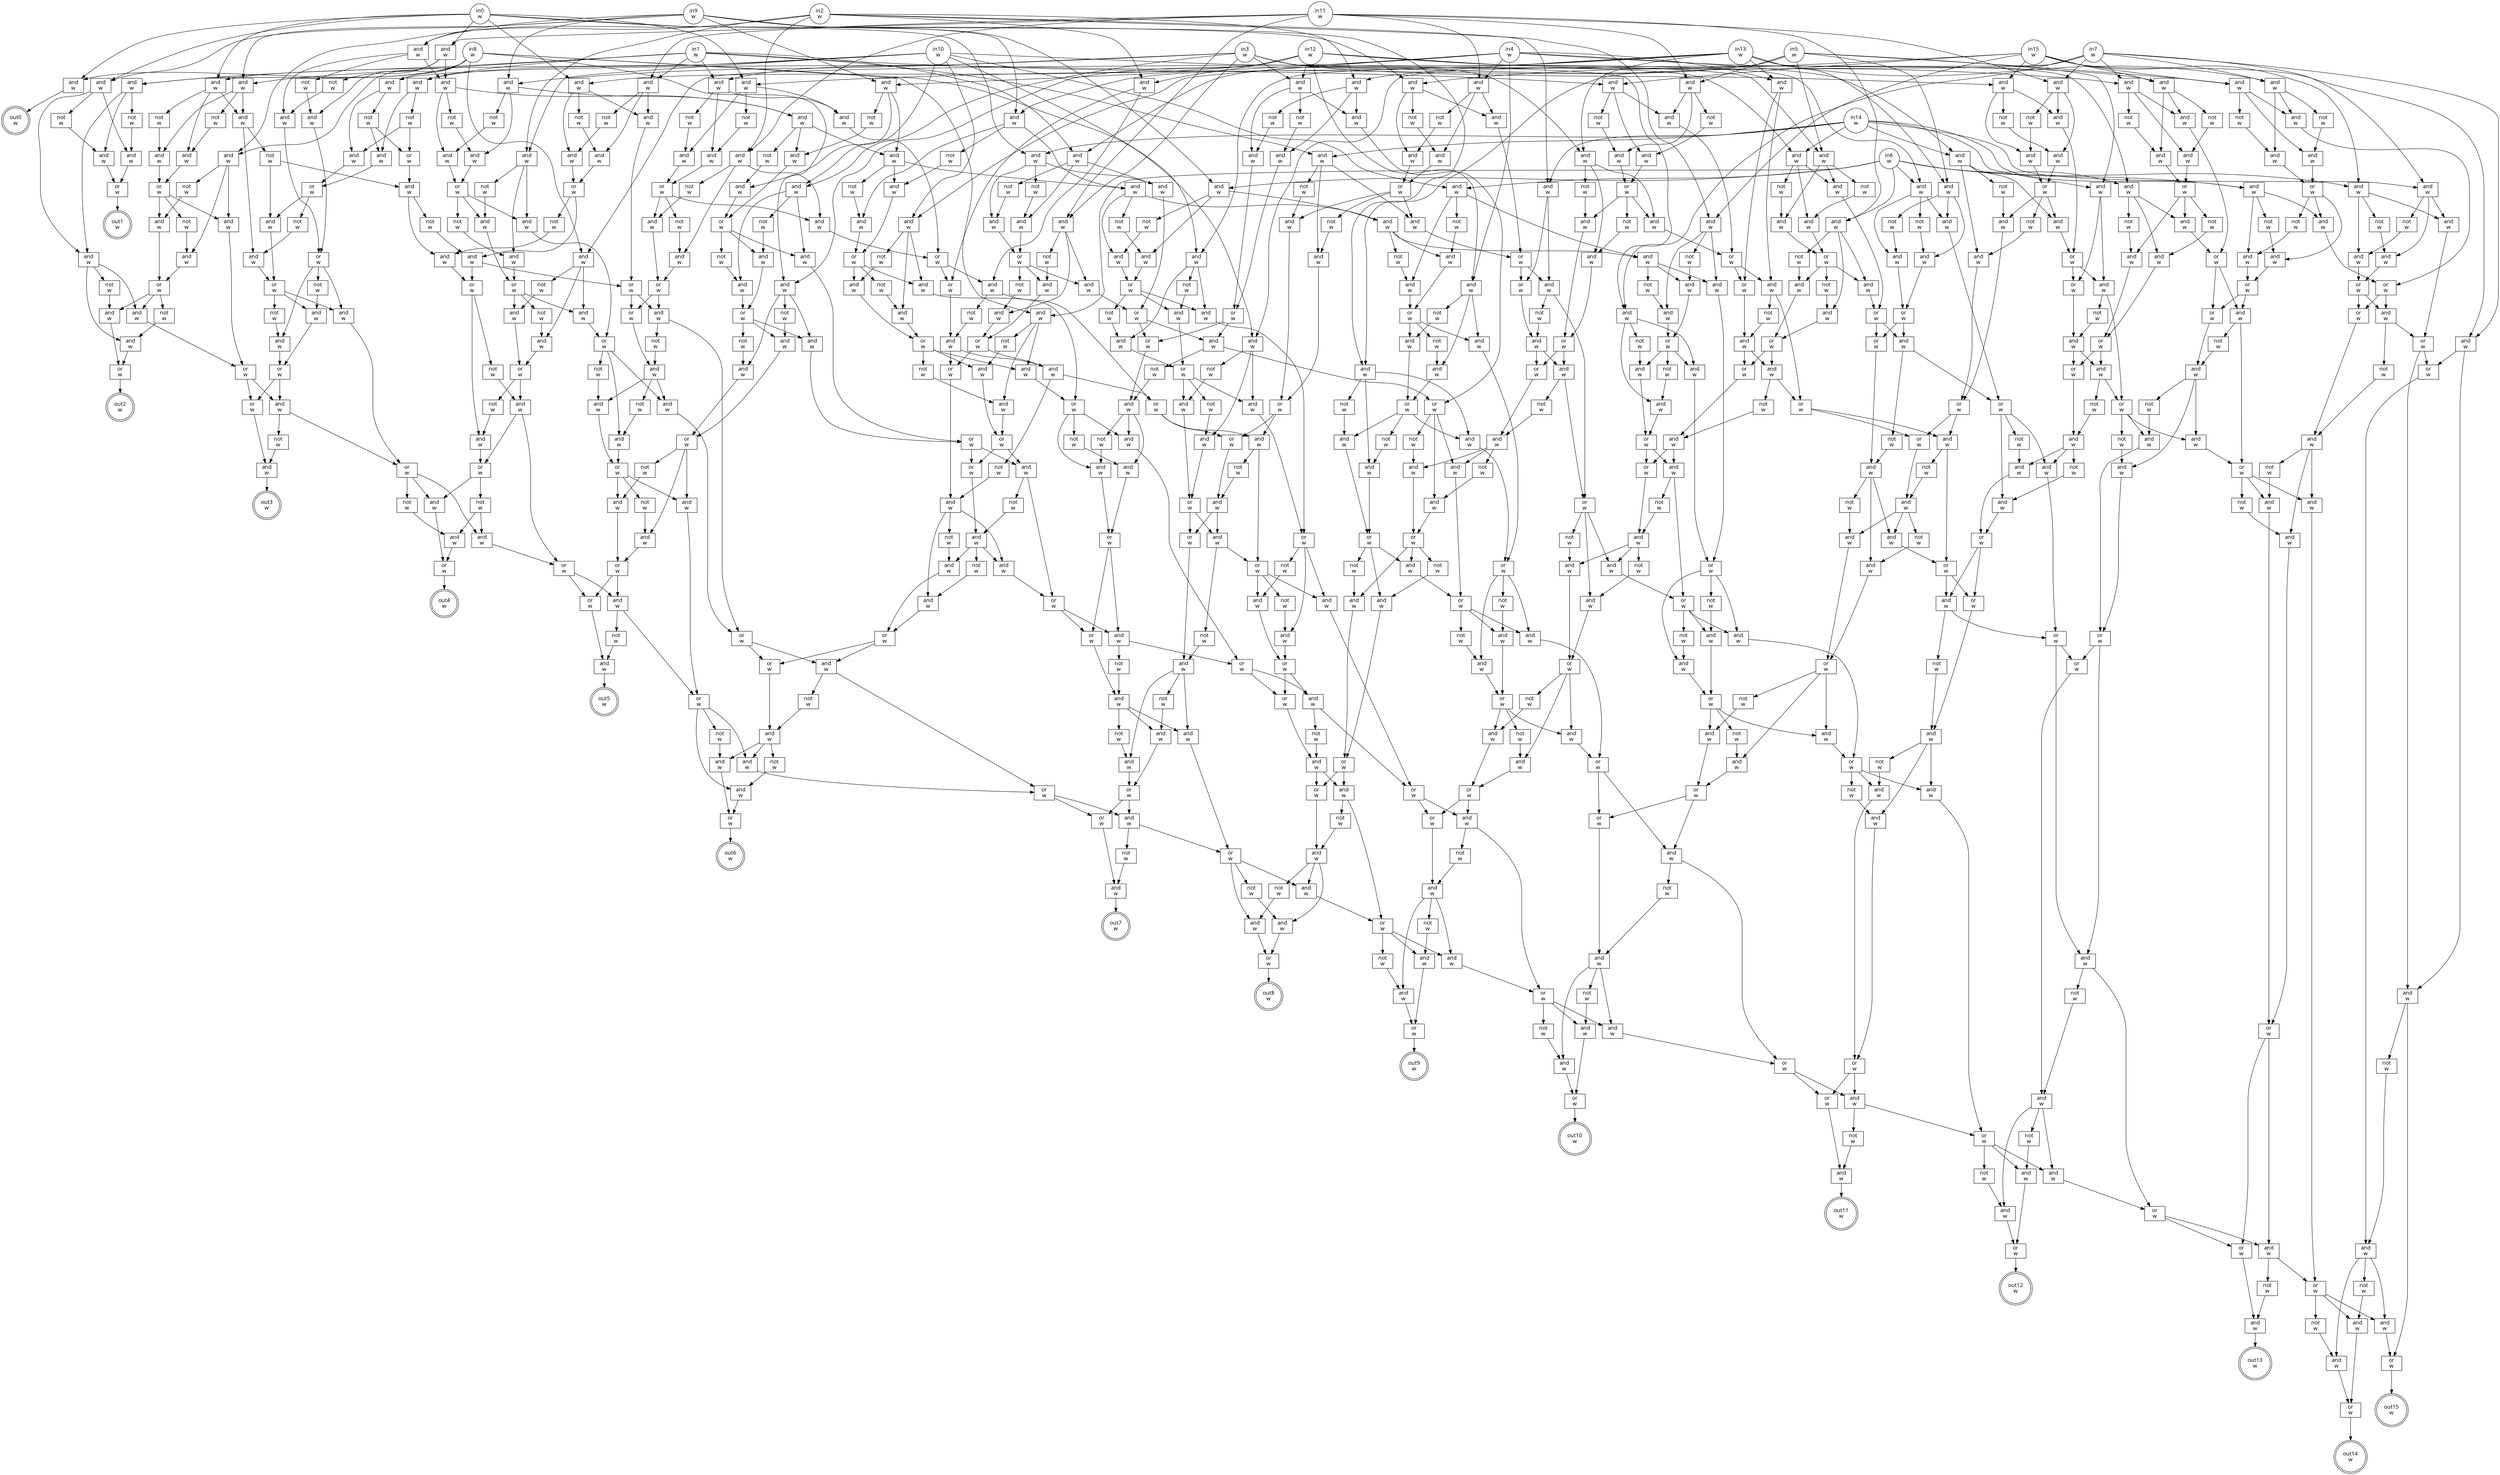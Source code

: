 digraph circuit{
	node [style = filled, fillcolor = white,shape=rect, fontname=geneva]
	g0 [label="in0\nw",shape=circle,fillcolor=white]
	g1 [label="in1\nw",shape=circle,fillcolor=white]
	g2 [label="in2\nw",shape=circle,fillcolor=white]
	g3 [label="in3\nw",shape=circle,fillcolor=white]
	g4 [label="in4\nw",shape=circle,fillcolor=white]
	g5 [label="in5\nw",shape=circle,fillcolor=white]
	g6 [label="in6\nw",shape=circle,fillcolor=white]
	g7 [label="in7\nw",shape=circle,fillcolor=white]
	g8 [label="in8\nw",shape=circle,fillcolor=white]
	g9 [label="in9\nw",shape=circle,fillcolor=white]
	g10 [label="in10\nw",shape=circle,fillcolor=white]
	g11 [label="in11\nw",shape=circle,fillcolor=white]
	g12 [label="in12\nw",shape=circle,fillcolor=white]
	g13 [label="in13\nw",shape=circle,fillcolor=white]
	g14 [label="in14\nw",shape=circle,fillcolor=white]
	g15 [label="in15\nw",shape=circle,fillcolor=white]
	g16 [label="and\nw",fillcolor=white]
	g17 [label="and\nw",fillcolor=white]
	g18 [label="not\nw",fillcolor=white]
	g19 [label="and\nw",fillcolor=white]
	g20 [label="not\nw",fillcolor=white]
	g21 [label="and\nw",fillcolor=white]
	g22 [label="not\nw",fillcolor=white]
	g23 [label="and\nw",fillcolor=white]
	g24 [label="not\nw",fillcolor=white]
	g25 [label="and\nw",fillcolor=white]
	g26 [label="not\nw",fillcolor=white]
	g27 [label="and\nw",fillcolor=white]
	g28 [label="not\nw",fillcolor=white]
	g29 [label="and\nw",fillcolor=white]
	g30 [label="not\nw",fillcolor=white]
	g31 [label="and\nw",fillcolor=white]
	g32 [label="and\nw",fillcolor=white]
	g33 [label="not\nw",fillcolor=white]
	g34 [label="and\nw",fillcolor=white]
	g35 [label="and\nw",fillcolor=white]
	g36 [label="or\nw",fillcolor=white]
	g37 [label="and\nw",fillcolor=white]
	g38 [label="not\nw",fillcolor=white]
	g39 [label="and\nw",fillcolor=white]
	g40 [label="not\nw",fillcolor=white]
	g41 [label="and\nw",fillcolor=white]
	g42 [label="not\nw",fillcolor=white]
	g43 [label="and\nw",fillcolor=white]
	g44 [label="not\nw",fillcolor=white]
	g45 [label="and\nw",fillcolor=white]
	g46 [label="not\nw",fillcolor=white]
	g47 [label="and\nw",fillcolor=white]
	g48 [label="not\nw",fillcolor=white]
	g49 [label="and\nw",fillcolor=white]
	g50 [label="not\nw",fillcolor=white]
	g51 [label="and\nw",fillcolor=white]
	g52 [label="and\nw",fillcolor=white]
	g53 [label="not\nw",fillcolor=white]
	g54 [label="and\nw",fillcolor=white]
	g55 [label="and\nw",fillcolor=white]
	g56 [label="or\nw",fillcolor=white]
	g57 [label="and\nw",fillcolor=white]
	g58 [label="or\nw",fillcolor=white]
	g59 [label="and\nw",fillcolor=white]
	g60 [label="or\nw",fillcolor=white]
	g61 [label="or\nw",fillcolor=white]
	g62 [label="and\nw",fillcolor=white]
	g63 [label="not\nw",fillcolor=white]
	g64 [label="and\nw",fillcolor=white]
	g65 [label="not\nw",fillcolor=white]
	g66 [label="not\nw",fillcolor=white]
	g67 [label="or\nw",fillcolor=white]
	g68 [label="and\nw",fillcolor=white]
	g69 [label="not\nw",fillcolor=white]
	g70 [label="and\nw",fillcolor=white]
	g71 [label="not\nw",fillcolor=white]
	g72 [label="and\nw",fillcolor=white]
	g73 [label="or\nw",fillcolor=white]
	g74 [label="and\nw",fillcolor=white]
	g75 [label="and\nw",fillcolor=white]
	g76 [label="and\nw",fillcolor=white]
	g77 [label="not\nw",fillcolor=white]
	g78 [label="and\nw",fillcolor=white]
	g79 [label="and\nw",fillcolor=white]
	g80 [label="or\nw",fillcolor=white]
	g81 [label="and\nw",fillcolor=white]
	g82 [label="not\nw",fillcolor=white]
	g83 [label="and\nw",fillcolor=white]
	g84 [label="not\nw",fillcolor=white]
	g85 [label="and\nw",fillcolor=white]
	g86 [label="not\nw",fillcolor=white]
	g87 [label="and\nw",fillcolor=white]
	g88 [label="not\nw",fillcolor=white]
	g89 [label="and\nw",fillcolor=white]
	g90 [label="not\nw",fillcolor=white]
	g91 [label="and\nw",fillcolor=white]
	g92 [label="and\nw",fillcolor=white]
	g93 [label="not\nw",fillcolor=white]
	g94 [label="and\nw",fillcolor=white]
	g95 [label="and\nw",fillcolor=white]
	g96 [label="or\nw",fillcolor=white]
	g97 [label="and\nw",fillcolor=white]
	g98 [label="or\nw",fillcolor=white]
	g99 [label="and\nw",fillcolor=white]
	g100 [label="not\nw",fillcolor=white]
	g101 [label="or\nw",fillcolor=white]
	g102 [label="and\nw",fillcolor=white]
	g103 [label="not\nw",fillcolor=white]
	g104 [label="and\nw",fillcolor=white]
	g105 [label="not\nw",fillcolor=white]
	g106 [label="and\nw",fillcolor=white]
	g107 [label="or\nw",fillcolor=white]
	g108 [label="and\nw",fillcolor=white]
	g109 [label="not\nw",fillcolor=white]
	g110 [label="and\nw",fillcolor=white]
	g111 [label="not\nw",fillcolor=white]
	g112 [label="and\nw",fillcolor=white]
	g113 [label="not\nw",fillcolor=white]
	g114 [label="and\nw",fillcolor=white]
	g115 [label="not\nw",fillcolor=white]
	g116 [label="and\nw",fillcolor=white]
	g117 [label="not\nw",fillcolor=white]
	g118 [label="and\nw",fillcolor=white]
	g119 [label="and\nw",fillcolor=white]
	g120 [label="not\nw",fillcolor=white]
	g121 [label="and\nw",fillcolor=white]
	g122 [label="and\nw",fillcolor=white]
	g123 [label="not\nw",fillcolor=white]
	g124 [label="and\nw",fillcolor=white]
	g125 [label="and\nw",fillcolor=white]
	g126 [label="or\nw",fillcolor=white]
	g127 [label="and\nw",fillcolor=white]
	g128 [label="or\nw",fillcolor=white]
	g129 [label="or\nw",fillcolor=white]
	g130 [label="and\nw",fillcolor=white]
	g131 [label="not\nw",fillcolor=white]
	g132 [label="and\nw",fillcolor=white]
	g133 [label="or\nw",fillcolor=white]
	g134 [label="and\nw",fillcolor=white]
	g135 [label="or\nw",fillcolor=white]
	g136 [label="and\nw",fillcolor=white]
	g137 [label="or\nw",fillcolor=white]
	g138 [label="and\nw",fillcolor=white]
	g139 [label="and\nw",fillcolor=white]
	g140 [label="not\nw",fillcolor=white]
	g141 [label="and\nw",fillcolor=white]
	g142 [label="or\nw",fillcolor=white]
	g143 [label="and\nw",fillcolor=white]
	g144 [label="not\nw",fillcolor=white]
	g145 [label="and\nw",fillcolor=white]
	g146 [label="or\nw",fillcolor=white]
	g147 [label="not\nw",fillcolor=white]
	g148 [label="and\nw",fillcolor=white]
	g149 [label="not\nw",fillcolor=white]
	g150 [label="and\nw",fillcolor=white]
	g151 [label="not\nw",fillcolor=white]
	g152 [label="and\nw",fillcolor=white]
	g153 [label="or\nw",fillcolor=white]
	g154 [label="and\nw",fillcolor=white]
	g155 [label="not\nw",fillcolor=white]
	g156 [label="and\nw",fillcolor=white]
	g157 [label="not\nw",fillcolor=white]
	g158 [label="and\nw",fillcolor=white]
	g159 [label="not\nw",fillcolor=white]
	g160 [label="and\nw",fillcolor=white]
	g161 [label="not\nw",fillcolor=white]
	g162 [label="and\nw",fillcolor=white]
	g163 [label="not\nw",fillcolor=white]
	g164 [label="and\nw",fillcolor=white]
	g165 [label="and\nw",fillcolor=white]
	g166 [label="and\nw",fillcolor=white]
	g167 [label="not\nw",fillcolor=white]
	g168 [label="and\nw",fillcolor=white]
	g169 [label="or\nw",fillcolor=white]
	g170 [label="and\nw",fillcolor=white]
	g171 [label="or\nw",fillcolor=white]
	g172 [label="and\nw",fillcolor=white]
	g173 [label="or\nw",fillcolor=white]
	g174 [label="and\nw",fillcolor=white]
	g175 [label="and\nw",fillcolor=white]
	g176 [label="not\nw",fillcolor=white]
	g177 [label="and\nw",fillcolor=white]
	g178 [label="or\nw",fillcolor=white]
	g179 [label="not\nw",fillcolor=white]
	g180 [label="or\nw",fillcolor=white]
	g181 [label="and\nw",fillcolor=white]
	g182 [label="not\nw",fillcolor=white]
	g183 [label="and\nw",fillcolor=white]
	g184 [label="not\nw",fillcolor=white]
	g185 [label="and\nw",fillcolor=white]
	g186 [label="or\nw",fillcolor=white]
	g187 [label="and\nw",fillcolor=white]
	g188 [label="not\nw",fillcolor=white]
	g189 [label="and\nw",fillcolor=white]
	g190 [label="not\nw",fillcolor=white]
	g191 [label="and\nw",fillcolor=white]
	g192 [label="not\nw",fillcolor=white]
	g193 [label="and\nw",fillcolor=white]
	g194 [label="not\nw",fillcolor=white]
	g195 [label="and\nw",fillcolor=white]
	g196 [label="and\nw",fillcolor=white]
	g197 [label="not\nw",fillcolor=white]
	g198 [label="and\nw",fillcolor=white]
	g199 [label="and\nw",fillcolor=white]
	g200 [label="or\nw",fillcolor=white]
	g201 [label="and\nw",fillcolor=white]
	g202 [label="and\nw",fillcolor=white]
	g203 [label="not\nw",fillcolor=white]
	g204 [label="and\nw",fillcolor=white]
	g205 [label="not\nw",fillcolor=white]
	g206 [label="and\nw",fillcolor=white]
	g207 [label="and\nw",fillcolor=white]
	g208 [label="not\nw",fillcolor=white]
	g209 [label="and\nw",fillcolor=white]
	g210 [label="not\nw",fillcolor=white]
	g211 [label="and\nw",fillcolor=white]
	g212 [label="and\nw",fillcolor=white]
	g213 [label="not\nw",fillcolor=white]
	g214 [label="and\nw",fillcolor=white]
	g215 [label="or\nw",fillcolor=white]
	g216 [label="not\nw",fillcolor=white]
	g217 [label="or\nw",fillcolor=white]
	g218 [label="and\nw",fillcolor=white]
	g219 [label="not\nw",fillcolor=white]
	g220 [label="and\nw",fillcolor=white]
	g221 [label="not\nw",fillcolor=white]
	g222 [label="and\nw",fillcolor=white]
	g223 [label="not\nw",fillcolor=white]
	g224 [label="and\nw",fillcolor=white]
	g225 [label="and\nw",fillcolor=white]
	g226 [label="not\nw",fillcolor=white]
	g227 [label="and\nw",fillcolor=white]
	g228 [label="and\nw",fillcolor=white]
	g229 [label="or\nw",fillcolor=white]
	g230 [label="and\nw",fillcolor=white]
	g231 [label="or\nw",fillcolor=white]
	g232 [label="or\nw",fillcolor=white]
	g233 [label="and\nw",fillcolor=white]
	g234 [label="not\nw",fillcolor=white]
	g235 [label="and\nw",fillcolor=white]
	g236 [label="or\nw",fillcolor=white]
	g237 [label="and\nw",fillcolor=white]
	g238 [label="or\nw",fillcolor=white]
	g239 [label="and\nw",fillcolor=white]
	g240 [label="not\nw",fillcolor=white]
	g241 [label="or\nw",fillcolor=white]
	g242 [label="and\nw",fillcolor=white]
	g243 [label="and\nw",fillcolor=white]
	g244 [label="or\nw",fillcolor=white]
	g245 [label="and\nw",fillcolor=white]
	g246 [label="or\nw",fillcolor=white]
	g247 [label="and\nw",fillcolor=white]
	g248 [label="not\nw",fillcolor=white]
	g249 [label="or\nw",fillcolor=white]
	g250 [label="and\nw",fillcolor=white]
	g251 [label="not\nw",fillcolor=white]
	g252 [label="not\nw",fillcolor=white]
	g253 [label="or\nw",fillcolor=white]
	g254 [label="and\nw",fillcolor=white]
	g255 [label="not\nw",fillcolor=white]
	g256 [label="and\nw",fillcolor=white]
	g257 [label="not\nw",fillcolor=white]
	g258 [label="and\nw",fillcolor=white]
	g259 [label="or\nw",fillcolor=white]
	g260 [label="not\nw",fillcolor=white]
	g261 [label="not\nw",fillcolor=white]
	g262 [label="and\nw",fillcolor=white]
	g263 [label="and\nw",fillcolor=white]
	g264 [label="not\nw",fillcolor=white]
	g265 [label="and\nw",fillcolor=white]
	g266 [label="or\nw",fillcolor=white]
	g267 [label="and\nw",fillcolor=white]
	g268 [label="not\nw",fillcolor=white]
	g269 [label="and\nw",fillcolor=white]
	g270 [label="not\nw",fillcolor=white]
	g271 [label="and\nw",fillcolor=white]
	g272 [label="and\nw",fillcolor=white]
	g273 [label="or\nw",fillcolor=white]
	g274 [label="and\nw",fillcolor=white]
	g275 [label="not\nw",fillcolor=white]
	g276 [label="and\nw",fillcolor=white]
	g277 [label="and\nw",fillcolor=white]
	g278 [label="not\nw",fillcolor=white]
	g279 [label="and\nw",fillcolor=white]
	g280 [label="or\nw",fillcolor=white]
	g281 [label="and\nw",fillcolor=white]
	g282 [label="not\nw",fillcolor=white]
	g283 [label="and\nw",fillcolor=white]
	g284 [label="or\nw",fillcolor=white]
	g285 [label="and\nw",fillcolor=white]
	g286 [label="not\nw",fillcolor=white]
	g287 [label="and\nw",fillcolor=white]
	g288 [label="or\nw",fillcolor=white]
	g289 [label="and\nw",fillcolor=white]
	g290 [label="and\nw",fillcolor=white]
	g291 [label="or\nw",fillcolor=white]
	g292 [label="and\nw",fillcolor=white]
	g293 [label="and\nw",fillcolor=white]
	g294 [label="not\nw",fillcolor=white]
	g295 [label="and\nw",fillcolor=white]
	g296 [label="or\nw",fillcolor=white]
	g297 [label="not\nw",fillcolor=white]
	g298 [label="and\nw",fillcolor=white]
	g299 [label="not\nw",fillcolor=white]
	g300 [label="and\nw",fillcolor=white]
	g301 [label="not\nw",fillcolor=white]
	g302 [label="and\nw",fillcolor=white]
	g303 [label="and\nw",fillcolor=white]
	g304 [label="or\nw",fillcolor=white]
	g305 [label="not\nw",fillcolor=white]
	g306 [label="and\nw",fillcolor=white]
	g307 [label="and\nw",fillcolor=white]
	g308 [label="or\nw",fillcolor=white]
	g309 [label="not\nw",fillcolor=white]
	g310 [label="and\nw",fillcolor=white]
	g311 [label="or\nw",fillcolor=white]
	g312 [label="and\nw",fillcolor=white]
	g313 [label="and\nw",fillcolor=white]
	g314 [label="not\nw",fillcolor=white]
	g315 [label="and\nw",fillcolor=white]
	g316 [label="or\nw",fillcolor=white]
	g317 [label="and\nw",fillcolor=white]
	g318 [label="not\nw",fillcolor=white]
	g319 [label="and\nw",fillcolor=white]
	g320 [label="or\nw",fillcolor=white]
	g321 [label="or\nw",fillcolor=white]
	g322 [label="and\nw",fillcolor=white]
	g323 [label="not\nw",fillcolor=white]
	g324 [label="and\nw",fillcolor=white]
	g325 [label="not\nw",fillcolor=white]
	g326 [label="and\nw",fillcolor=white]
	g327 [label="and\nw",fillcolor=white]
	g328 [label="or\nw",fillcolor=white]
	g329 [label="or\nw",fillcolor=white]
	g330 [label="and\nw",fillcolor=white]
	g331 [label="not\nw",fillcolor=white]
	g332 [label="and\nw",fillcolor=white]
	g333 [label="and\nw",fillcolor=white]
	g334 [label="not\nw",fillcolor=white]
	g335 [label="and\nw",fillcolor=white]
	g336 [label="and\nw",fillcolor=white]
	g337 [label="or\nw",fillcolor=white]
	g338 [label="and\nw",fillcolor=white]
	g339 [label="not\nw",fillcolor=white]
	g340 [label="and\nw",fillcolor=white]
	g341 [label="or\nw",fillcolor=white]
	g342 [label="or\nw",fillcolor=white]
	g343 [label="and\nw",fillcolor=white]
	g344 [label="not\nw",fillcolor=white]
	g345 [label="and\nw",fillcolor=white]
	g346 [label="not\nw",fillcolor=white]
	g347 [label="or\nw",fillcolor=white]
	g348 [label="and\nw",fillcolor=white]
	g349 [label="and\nw",fillcolor=white]
	g350 [label="or\nw",fillcolor=white]
	g351 [label="or\nw",fillcolor=white]
	g352 [label="and\nw",fillcolor=white]
	g353 [label="not\nw",fillcolor=white]
	g354 [label="and\nw",fillcolor=white]
	g355 [label="not\nw",fillcolor=white]
	g356 [label="or\nw",fillcolor=white]
	g357 [label="not\nw",fillcolor=white]
	g358 [label="and\nw",fillcolor=white]
	g359 [label="not\nw",fillcolor=white]
	g360 [label="and\nw",fillcolor=white]
	g361 [label="and\nw",fillcolor=white]
	g362 [label="or\nw",fillcolor=white]
	g363 [label="not\nw",fillcolor=white]
	g364 [label="and\nw",fillcolor=white]
	g365 [label="and\nw",fillcolor=white]
	g366 [label="or\nw",fillcolor=white]
	g367 [label="or\nw",fillcolor=white]
	g368 [label="and\nw",fillcolor=white]
	g369 [label="not\nw",fillcolor=white]
	g370 [label="and\nw",fillcolor=white]
	g371 [label="and\nw",fillcolor=white]
	g372 [label="or\nw",fillcolor=white]
	g373 [label="not\nw",fillcolor=white]
	g374 [label="and\nw",fillcolor=white]
	g375 [label="not\nw",fillcolor=white]
	g376 [label="and\nw",fillcolor=white]
	g377 [label="and\nw",fillcolor=white]
	g378 [label="or\nw",fillcolor=white]
	g379 [label="and\nw",fillcolor=white]
	g380 [label="not\nw",fillcolor=white]
	g381 [label="and\nw",fillcolor=white]
	g382 [label="or\nw",fillcolor=white]
	g383 [label="and\nw",fillcolor=white]
	g384 [label="not\nw",fillcolor=white]
	g385 [label="and\nw",fillcolor=white]
	g386 [label="or\nw",fillcolor=white]
	g387 [label="not\nw",fillcolor=white]
	g388 [label="and\nw",fillcolor=white]
	g389 [label="and\nw",fillcolor=white]
	g390 [label="or\nw",fillcolor=white]
	g391 [label="and\nw",fillcolor=white]
	g392 [label="not\nw",fillcolor=white]
	g393 [label="and\nw",fillcolor=white]
	g394 [label="or\nw",fillcolor=white]
	g395 [label="and\nw",fillcolor=white]
	g396 [label="or\nw",fillcolor=white]
	g397 [label="and\nw",fillcolor=white]
	g398 [label="and\nw",fillcolor=white]
	g399 [label="or\nw",fillcolor=white]
	g400 [label="and\nw",fillcolor=white]
	g401 [label="not\nw",fillcolor=white]
	g402 [label="and\nw",fillcolor=white]
	g403 [label="or\nw",fillcolor=white]
	g404 [label="not\nw",fillcolor=white]
	g405 [label="and\nw",fillcolor=white]
	g406 [label="or\nw",fillcolor=white]
	g407 [label="and\nw",fillcolor=white]
	g408 [label="not\nw",fillcolor=white]
	g409 [label="and\nw",fillcolor=white]
	g410 [label="and\nw",fillcolor=white]
	g411 [label="or\nw",fillcolor=white]
	g412 [label="and\nw",fillcolor=white]
	g413 [label="not\nw",fillcolor=white]
	g414 [label="and\nw",fillcolor=white]
	g415 [label="or\nw",fillcolor=white]
	g416 [label="and\nw",fillcolor=white]
	g417 [label="not\nw",fillcolor=white]
	g418 [label="and\nw",fillcolor=white]
	g419 [label="or\nw",fillcolor=white]
	g420 [label="not\nw",fillcolor=white]
	g421 [label="and\nw",fillcolor=white]
	g422 [label="and\nw",fillcolor=white]
	g423 [label="or\nw",fillcolor=white]
	g424 [label="or\nw",fillcolor=white]
	g425 [label="and\nw",fillcolor=white]
	g426 [label="not\nw",fillcolor=white]
	g427 [label="and\nw",fillcolor=white]
	g428 [label="and\nw",fillcolor=white]
	g429 [label="or\nw",fillcolor=white]
	g430 [label="not\nw",fillcolor=white]
	g431 [label="and\nw",fillcolor=white]
	g432 [label="and\nw",fillcolor=white]
	g433 [label="or\nw",fillcolor=white]
	g434 [label="and\nw",fillcolor=white]
	g435 [label="not\nw",fillcolor=white]
	g436 [label="and\nw",fillcolor=white]
	g437 [label="and\nw",fillcolor=white]
	g438 [label="or\nw",fillcolor=white]
	g439 [label="and\nw",fillcolor=white]
	g440 [label="not\nw",fillcolor=white]
	g441 [label="and\nw",fillcolor=white]
	g442 [label="or\nw",fillcolor=white]
	g443 [label="and\nw",fillcolor=white]
	g444 [label="not\nw",fillcolor=white]
	g445 [label="and\nw",fillcolor=white]
	g446 [label="or\nw",fillcolor=white]
	g447 [label="or\nw",fillcolor=white]
	g448 [label="and\nw",fillcolor=white]
	g449 [label="not\nw",fillcolor=white]
	g450 [label="and\nw",fillcolor=white]
	g451 [label="not\nw",fillcolor=white]
	g452 [label="and\nw",fillcolor=white]
	g453 [label="and\nw",fillcolor=white]
	g454 [label="or\nw",fillcolor=white]
	g455 [label="or\nw",fillcolor=white]
	g456 [label="and\nw",fillcolor=white]
	g457 [label="not\nw",fillcolor=white]
	g458 [label="and\nw",fillcolor=white]
	g459 [label="not\nw",fillcolor=white]
	g460 [label="and\nw",fillcolor=white]
	g461 [label="and\nw",fillcolor=white]
	g462 [label="or\nw",fillcolor=white]
	g463 [label="and\nw",fillcolor=white]
	g464 [label="or\nw",fillcolor=white]
	g465 [label="and\nw",fillcolor=white]
	g466 [label="or\nw",fillcolor=white]
	g467 [label="and\nw",fillcolor=white]
	g468 [label="and\nw",fillcolor=white]
	g469 [label="or\nw",fillcolor=white]
	g470 [label="and\nw",fillcolor=white]
	g471 [label="not\nw",fillcolor=white]
	g472 [label="and\nw",fillcolor=white]
	g473 [label="or\nw",fillcolor=white]
	g474 [label="or\nw",fillcolor=white]
	g475 [label="and\nw",fillcolor=white]
	g476 [label="not\nw",fillcolor=white]
	g477 [label="and\nw",fillcolor=white]
	g478 [label="not\nw",fillcolor=white]
	g479 [label="and\nw",fillcolor=white]
	g480 [label="or\nw",fillcolor=white]
	g481 [label="and\nw",fillcolor=white]
	g482 [label="not\nw",fillcolor=white]
	g483 [label="and\nw",fillcolor=white]
	g484 [label="and\nw",fillcolor=white]
	g485 [label="or\nw",fillcolor=white]
	g486 [label="and\nw",fillcolor=white]
	g487 [label="and\nw",fillcolor=white]
	g488 [label="not\nw",fillcolor=white]
	g489 [label="and\nw",fillcolor=white]
	g490 [label="or\nw",fillcolor=white]
	g491 [label="and\nw",fillcolor=white]
	g492 [label="or\nw",fillcolor=white]
	g493 [label="not\nw",fillcolor=white]
	g494 [label="and\nw",fillcolor=white]
	g495 [label="not\nw",fillcolor=white]
	g496 [label="and\nw",fillcolor=white]
	g497 [label="or\nw",fillcolor=white]
	g498 [label="and\nw",fillcolor=white]
	g499 [label="and\nw",fillcolor=white]
	g500 [label="not\nw",fillcolor=white]
	g501 [label="and\nw",fillcolor=white]
	g502 [label="or\nw",fillcolor=white]
	g503 [label="and\nw",fillcolor=white]
	g504 [label="not\nw",fillcolor=white]
	g505 [label="and\nw",fillcolor=white]
	g506 [label="or\nw",fillcolor=white]
	g507 [label="and\nw",fillcolor=white]
	g508 [label="not\nw",fillcolor=white]
	g509 [label="and\nw",fillcolor=white]
	g510 [label="or\nw",fillcolor=white]
	g511 [label="not\nw",fillcolor=white]
	g512 [label="and\nw",fillcolor=white]
	g513 [label="and\nw",fillcolor=white]
	g514 [label="or\nw",fillcolor=white]
	g515 [label="not\nw",fillcolor=white]
	g516 [label="and\nw",fillcolor=white]
	g517 [label="and\nw",fillcolor=white]
	g518 [label="and\nw",fillcolor=white]
	g519 [label="not\nw",fillcolor=white]
	g520 [label="and\nw",fillcolor=white]
	g521 [label="or\nw",fillcolor=white]
	g522 [label="and\nw",fillcolor=white]
	g523 [label="or\nw",fillcolor=white]
	g524 [label="not\nw",fillcolor=white]
	g525 [label="and\nw",fillcolor=white]
	g526 [label="not\nw",fillcolor=white]
	g527 [label="and\nw",fillcolor=white]
	g528 [label="or\nw",fillcolor=white]
	g529 [label="or\nw",fillcolor=white]
	g530 [label="and\nw",fillcolor=white]
	g531 [label="not\nw",fillcolor=white]
	g532 [label="and\nw",fillcolor=white]
	g533 [label="not\nw",fillcolor=white]
	g534 [label="and\nw",fillcolor=white]
	g535 [label="not\nw",fillcolor=white]
	g536 [label="and\nw",fillcolor=white]
	g537 [label="and\nw",fillcolor=white]
	g538 [label="or\nw",fillcolor=white]
	g539 [label="and\nw",fillcolor=white]
	g540 [label="not\nw",fillcolor=white]
	g541 [label="and\nw",fillcolor=white]
	g542 [label="or\nw",fillcolor=white]
	g543 [label="or\nw",fillcolor=white]
	g544 [label="and\nw",fillcolor=white]
	g545 [label="not\nw",fillcolor=white]
	g546 [label="and\nw",fillcolor=white]
	g547 [label="or\nw",fillcolor=white]
	g548 [label="and\nw",fillcolor=white]
	g549 [label="not\nw",fillcolor=white]
	g550 [label="and\nw",fillcolor=white]
	g551 [label="not\nw",fillcolor=white]
	g552 [label="and\nw",fillcolor=white]
	g553 [label="and\nw",fillcolor=white]
	g554 [label="or\nw",fillcolor=white]
	g555 [label="or\nw",fillcolor=white]
	g556 [label="and\nw",fillcolor=white]
	g557 [label="not\nw",fillcolor=white]
	g558 [label="and\nw",fillcolor=white]
	g559 [label="and\nw",fillcolor=white]
	g560 [label="or\nw",fillcolor=white]
	g561 [label="not\nw",fillcolor=white]
	g562 [label="or\nw",fillcolor=white]
	g563 [label="not\nw",fillcolor=white]
	g564 [label="and\nw",fillcolor=white]
	g565 [label="and\nw",fillcolor=white]
	g566 [label="or\nw",fillcolor=white]
	g567 [label="or\nw",fillcolor=white]
	g568 [label="and\nw",fillcolor=white]
	g569 [label="not\nw",fillcolor=white]
	g570 [label="and\nw",fillcolor=white]
	g571 [label="and\nw",fillcolor=white]
	g572 [label="or\nw",fillcolor=white]
	g573 [label="and\nw",fillcolor=white]
	g574 [label="and\nw",fillcolor=white]
	g575 [label="or\nw",fillcolor=white]
	g576 [label="or\nw",fillcolor=white]
	g577 [label="and\nw",fillcolor=white]
	g578 [label="not\nw",fillcolor=white]
	g579 [label="and\nw",fillcolor=white]
	g580 [label="or\nw",fillcolor=white]
	g581 [label="and\nw",fillcolor=white]
	g582 [label="not\nw",fillcolor=white]
	g583 [label="and\nw",fillcolor=white]
	g584 [label="not\nw",fillcolor=white]
	g585 [label="and\nw",fillcolor=white]
	g586 [label="and\nw",fillcolor=white]
	g587 [label="or\nw",fillcolor=white]
	g588 [label="not\nw",fillcolor=white]
	g589 [label="and\nw",fillcolor=white]
	g590 [label="and\nw",fillcolor=white]
	g591 [label="or\nw",fillcolor=white]
	g592 [label="or\nw",fillcolor=white]
	g593 [label="and\nw",fillcolor=white]
	g594 [label="not\nw",fillcolor=white]
	g595 [label="and\nw",fillcolor=white]
	g596 [label="not\nw",fillcolor=white]
	g597 [label="and\nw",fillcolor=white]
	g598 [label="and\nw",fillcolor=white]
	g599 [label="or\nw",fillcolor=white]
	g600 [label="and\nw",fillcolor=white]
	g601 [label="or\nw",fillcolor=white]
	g602 [label="not\nw",fillcolor=white]
	g603 [label="and\nw",fillcolor=white]
	g604 [label="and\nw",fillcolor=white]
	g605 [label="or\nw",fillcolor=white]
	g606 [label="and\nw",fillcolor=white]
	g607 [label="not\nw",fillcolor=white]
	g608 [label="and\nw",fillcolor=white]
	g609 [label="and\nw",fillcolor=white]
	g610 [label="or\nw",fillcolor=white]
	g611 [label="not\nw",fillcolor=white]
	g612 [label="or\nw",fillcolor=white]
	g613 [label="and\nw",fillcolor=white]
	g614 [label="or\nw",fillcolor=white]
	g615 [label="and\nw",fillcolor=white]
	g616 [label="not\nw",fillcolor=white]
	g617 [label="and\nw",fillcolor=white]
	g618 [label="and\nw",fillcolor=white]
	g619 [label="or\nw",fillcolor=white]
	g620 [label="and\nw",fillcolor=white]
	g621 [label="or\nw",fillcolor=white]
	g622 [label="and\nw",fillcolor=white]
	g623 [label="and\nw",fillcolor=white]
	g624 [label="not\nw",fillcolor=white]
	g625 [label="and\nw",fillcolor=white]
	g626 [label="or\nw",fillcolor=white]
	g627 [label="and\nw",fillcolor=white]
	g628 [label="not\nw",fillcolor=white]
	g629 [label="and\nw",fillcolor=white]
	g630 [label="or\nw",fillcolor=white]
	g631 [label="and\nw",fillcolor=white]
	g632 [label="not\nw",fillcolor=white]
	g633 [label="and\nw",fillcolor=white]
	g634 [label="or\nw",fillcolor=white]
	g635 [label="and\nw",fillcolor=white]
	g636 [label="or\nw",fillcolor=white]
	g637 [label="and\nw",fillcolor=white]
	g638 [label="not\nw",fillcolor=white]
	g639 [label="or\nw",fillcolor=white]
	g640 [label="and\nw",fillcolor=white]
	g641 [label="not\nw",fillcolor=white]
	g642 [label="not\nw",fillcolor=white]
	g643 [label="and\nw",fillcolor=white]
	g644 [label="and\nw",fillcolor=white]
	g645 [label="or\nw",fillcolor=white]
	g646 [label="or\nw",fillcolor=white]
	g647 [label="and\nw",fillcolor=white]
	g648 [label="not\nw",fillcolor=white]
	g649 [label="and\nw",fillcolor=white]
	g650 [label="not\nw",fillcolor=white]
	g651 [label="and\nw",fillcolor=white]
	g652 [label="and\nw",fillcolor=white]
	g653 [label="or\nw",fillcolor=white]
	g654 [label="and\nw",fillcolor=white]
	g655 [label="or\nw",fillcolor=white]
	g656 [label="and\nw",fillcolor=white]
	g657 [label="or\nw",fillcolor=white]
	g658 [label="or\nw",fillcolor=white]
	g659 [label="and\nw",fillcolor=white]
	g660 [label="or\nw",fillcolor=white]
	g661 [label="and\nw",fillcolor=white]
	g662 [label="or\nw",fillcolor=white]
	g663 [label="or\nw",fillcolor=white]
	g664 [label="and\nw",fillcolor=white]
	g665 [label="or\nw",fillcolor=white]
	g666 [label="and\nw",fillcolor=white]
	g667 [label="or\nw",fillcolor=white]
	g668 [label="and\nw",fillcolor=white]
	g669 [label="not\nw",fillcolor=white]
	g670 [label="and\nw",fillcolor=white]
	g671 [label="or\nw",fillcolor=white]
	g672 [label="not\nw",fillcolor=white]
	g673 [label="and\nw",fillcolor=white]
	g674 [label="and\nw",fillcolor=white]
	g675 [label="not\nw",fillcolor=white]
	g676 [label="and\nw",fillcolor=white]
	g677 [label="or\nw",fillcolor=white]
	g678 [label="not\nw",fillcolor=white]
	g679 [label="and\nw",fillcolor=white]
	g680 [label="and\nw",fillcolor=white]
	g681 [label="not\nw",fillcolor=white]
	g682 [label="and\nw",fillcolor=white]
	g683 [label="or\nw",fillcolor=white]
	g684 [label="and\nw",fillcolor=white]
	g685 [label="out0\nw",shape=doublecircle,fillcolor=white]
	g686 [label="out1\nw",shape=doublecircle,fillcolor=white]
	g687 [label="out2\nw",shape=doublecircle,fillcolor=white]
	g688 [label="out3\nw",shape=doublecircle,fillcolor=white]
	g689 [label="out4\nw",shape=doublecircle,fillcolor=white]
	g690 [label="out5\nw",shape=doublecircle,fillcolor=white]
	g691 [label="out6\nw",shape=doublecircle,fillcolor=white]
	g692 [label="out7\nw",shape=doublecircle,fillcolor=white]
	g693 [label="out8\nw",shape=doublecircle,fillcolor=white]
	g694 [label="out9\nw",shape=doublecircle,fillcolor=white]
	g695 [label="out10\nw",shape=doublecircle,fillcolor=white]
	g696 [label="out11\nw",shape=doublecircle,fillcolor=white]
	g697 [label="out12\nw",shape=doublecircle,fillcolor=white]
	g698 [label="out13\nw",shape=doublecircle,fillcolor=white]
	g699 [label="out14\nw",shape=doublecircle,fillcolor=white]
	g700 [label="out15\nw",shape=doublecircle,fillcolor=white]
	edge [fontname=Geneva,fontcolor=forestgreen]
	g0->g269
	g0->g276
	g0->g300
	g0->g312
	g0->g333
	g0->g358
	g0->g534
	g0->g684
	g1->g207
	g1->g209
	g1->g211
	g1->g218
	g1->g220
	g1->g222
	g1->g224
	g1->g267
	g2->g189
	g2->g191
	g2->g193
	g2->g195
	g2->g196
	g2->g202
	g2->g204
	g2->g206
	g3->g121
	g3->g154
	g3->g156
	g3->g158
	g3->g160
	g3->g162
	g3->g164
	g3->g187
	g4->g91
	g4->g108
	g4->g110
	g4->g112
	g4->g114
	g4->g116
	g4->g118
	g4->g119
	g5->g51
	g5->g74
	g5->g75
	g5->g81
	g5->g83
	g5->g85
	g5->g87
	g5->g89
	g6->g31
	g6->g37
	g6->g39
	g6->g41
	g6->g43
	g6->g45
	g6->g47
	g6->g49
	g7->g16
	g7->g17
	g7->g19
	g7->g21
	g7->g23
	g7->g25
	g7->g27
	g7->g29
	g8->g25
	g8->g43
	g8->g81
	g8->g110
	g8->g154
	g8->g189
	g8->g207
	g8->g684
	g9->g27
	g9->g45
	g9->g85
	g9->g116
	g9->g162
	g9->g202
	g9->g209
	g9->g269
	g10->g29
	g10->g47
	g10->g83
	g10->g112
	g10->g156
	g10->g191
	g10->g211
	g10->g276
	g11->g23
	g11->g49
	g11->g89
	g11->g119
	g11->g158
	g11->g193
	g11->g218
	g11->g358
	g12->g21
	g12->g41
	g12->g87
	g12->g114
	g12->g160
	g12->g195
	g12->g220
	g12->g300
	g13->g19
	g13->g39
	g13->g75
	g13->g118
	g13->g187
	g13->g196
	g13->g222
	g13->g312
	g14->g17
	g14->g37
	g14->g74
	g14->g108
	g14->g164
	g14->g206
	g14->g267
	g14->g333
	g15->g16
	g15->g31
	g15->g51
	g15->g91
	g15->g121
	g15->g204
	g15->g224
	g15->g534
	g16->g61
	g16->g62
	g17->g18
	g17->g32
	g17->g34
	g18->g35
	g19->g20
	g19->g52
	g19->g54
	g20->g55
	g21->g22
	g21->g92
	g21->g94
	g22->g95
	g23->g24
	g23->g122
	g23->g124
	g24->g125
	g25->g26
	g25->g491
	g25->g496
	g26->g494
	g27->g28
	g27->g509
	g27->g512
	g28->g507
	g29->g30
	g29->g522
	g29->g527
	g30->g525
	g31->g32
	g31->g33
	g31->g35
	g32->g60
	g33->g34
	g34->g36
	g35->g36
	g36->g59
	g36->g67
	g37->g38
	g37->g57
	g37->g72
	g38->g70
	g39->g40
	g39->g97
	g39->g106
	g40->g104
	g41->g42
	g41->g76
	g41->g78
	g42->g79
	g43->g44
	g43->g445
	g43->g467
	g44->g443
	g45->g46
	g45->g483
	g45->g498
	g46->g484
	g47->g48
	g47->g501
	g47->g516
	g48->g499
	g49->g50
	g49->g170
	g49->g185
	g50->g183
	g51->g52
	g51->g53
	g51->g55
	g52->g58
	g53->g54
	g54->g56
	g55->g56
	g56->g57
	g56->g70
	g56->g71
	g57->g58
	g58->g59
	g58->g67
	g59->g60
	g59->g66
	g60->g61
	g60->g62
	g61->g64
	g62->g63
	g62->g667
	g63->g64
	g64->g65
	g64->g666
	g64->g670
	g65->g668
	g66->g68
	g67->g68
	g68->g69
	g68->g138
	g68->g141
	g69->g139
	g70->g73
	g71->g72
	g72->g73
	g73->g99
	g73->g101
	g74->g129
	g74->g130
	g75->g76
	g75->g77
	g75->g79
	g76->g173
	g77->g78
	g78->g80
	g79->g80
	g80->g172
	g80->g180
	g81->g82
	g81->g418
	g81->g431
	g82->g416
	g83->g84
	g83->g486
	g83->g489
	g84->g487
	g85->g86
	g85->g436
	g85->g481
	g86->g437
	g87->g88
	g87->g165
	g87->g168
	g88->g166
	g89->g90
	g89->g225
	g89->g227
	g90->g228
	g91->g92
	g91->g93
	g91->g95
	g92->g98
	g93->g94
	g94->g96
	g95->g96
	g96->g97
	g96->g104
	g96->g105
	g97->g98
	g98->g99
	g98->g101
	g99->g100
	g99->g137
	g100->g102
	g101->g102
	g102->g103
	g102->g136
	g102->g145
	g103->g143
	g104->g107
	g105->g106
	g106->g107
	g107->g133
	g107->g134
	g108->g109
	g108->g127
	g108->g152
	g109->g150
	g110->g111
	g110->g385
	g110->g397
	g111->g383
	g112->g113
	g112->g441
	g112->g468
	g113->g439
	g114->g115
	g114->g505
	g114->g513
	g115->g503
	g116->g117
	g116->g409
	g116->g434
	g117->g410
	g118->g232
	g118->g233
	g119->g120
	g119->g536
	g119->g574
	g120->g537
	g121->g122
	g121->g123
	g121->g125
	g122->g128
	g123->g124
	g124->g126
	g125->g126
	g126->g127
	g126->g150
	g126->g151
	g127->g128
	g128->g129
	g128->g130
	g129->g132
	g130->g131
	g130->g135
	g131->g132
	g132->g133
	g132->g134
	g133->g148
	g134->g135
	g134->g147
	g135->g136
	g135->g143
	g135->g144
	g136->g137
	g137->g138
	g137->g139
	g137->g140
	g138->g665
	g139->g142
	g140->g141
	g141->g142
	g142->g663
	g142->g664
	g143->g146
	g144->g145
	g145->g146
	g146->g247
	g146->g249
	g147->g148
	g148->g149
	g148->g174
	g148->g177
	g149->g175
	g150->g153
	g151->g152
	g152->g153
	g153->g239
	g153->g241
	g154->g155
	g154->g214
	g155->g212
	g155->g217
	g156->g157
	g156->g414
	g156->g432
	g157->g412
	g158->g159
	g158->g340
	g158->g348
	g159->g338
	g160->g161
	g160->g198
	g160->g201
	g161->g199
	g162->g163
	g162->g376
	g162->g407
	g163->g377
	g164->g165
	g164->g166
	g164->g167
	g165->g171
	g166->g169
	g167->g168
	g168->g169
	g169->g170
	g169->g183
	g169->g184
	g170->g171
	g171->g172
	g171->g180
	g172->g173
	g172->g179
	g173->g174
	g173->g175
	g173->g176
	g174->g246
	g175->g178
	g176->g177
	g177->g178
	g178->g245
	g178->g253
	g179->g181
	g180->g181
	g181->g182
	g181->g243
	g181->g258
	g182->g256
	g183->g186
	g184->g185
	g185->g186
	g186->g236
	g186->g237
	g187->g188
	g187->g230
	g187->g265
	g188->g263
	g189->g190
	g189->g283
	g189->g290
	g190->g281
	g191->g192
	g191->g381
	g191->g398
	g192->g379
	g193->g194
	g193->g319
	g193->g326
	g194->g317
	g195->g329
	g195->g330
	g196->g197
	g196->g199
	g196->g201
	g197->g198
	g198->g200
	g199->g200
	g200->g351
	g200->g352
	g201->g356
	g202->g203
	g202->g360
	g202->g374
	g203->g361
	g204->g205
	g204->g517
	g204->g520
	g205->g518
	g206->g576
	g206->g577
	g207->g208
	g207->g271
	g207->g274
	g208->g272
	g209->g210
	g209->g279
	g209->g292
	g210->g277
	g211->g212
	g211->g213
	g212->g215
	g213->g214
	g213->g217
	g214->g215
	g215->g216
	g215->g295
	g216->g293
	g217->g298
	g218->g219
	g218->g302
	g218->g310
	g219->g303
	g220->g221
	g220->g315
	g220->g327
	g221->g313
	g222->g223
	g222->g335
	g222->g349
	g223->g336
	g224->g225
	g224->g226
	g224->g228
	g225->g231
	g226->g227
	g227->g229
	g228->g229
	g229->g230
	g229->g263
	g229->g264
	g230->g231
	g231->g232
	g231->g233
	g232->g235
	g233->g234
	g233->g238
	g234->g235
	g235->g236
	g235->g237
	g236->g262
	g237->g238
	g237->g261
	g238->g239
	g238->g241
	g239->g240
	g239->g244
	g240->g242
	g241->g242
	g242->g243
	g242->g256
	g242->g257
	g243->g244
	g244->g245
	g244->g253
	g245->g246
	g245->g252
	g246->g247
	g246->g249
	g247->g248
	g247->g662
	g248->g250
	g249->g250
	g250->g251
	g250->g661
	g250->g676
	g251->g674
	g252->g254
	g253->g254
	g254->g255
	g254->g622
	g254->g625
	g255->g623
	g256->g259
	g257->g258
	g258->g259
	g259->g260
	g259->g620
	g259->g629
	g260->g627
	g261->g262
	g262->g529
	g262->g530
	g263->g266
	g264->g265
	g265->g266
	g266->g580
	g266->g581
	g267->g268
	g267->g541
	g267->g573
	g268->g539
	g269->g270
	g269->g272
	g269->g274
	g270->g271
	g271->g273
	g272->g273
	g273->g686
	g274->g275
	g274->g287
	g274->g289
	g275->g285
	g276->g277
	g276->g278
	g276->g292
	g277->g280
	g278->g279
	g279->g280
	g280->g281
	g280->g282
	g280->g290
	g281->g284
	g282->g283
	g283->g284
	g284->g285
	g284->g286
	g284->g289
	g285->g288
	g286->g287
	g287->g288
	g288->g687
	g289->g291
	g290->g291
	g291->g367
	g291->g368
	g292->g293
	g292->g294
	g293->g296
	g294->g295
	g294->g298
	g295->g296
	g296->g297
	g296->g364
	g296->g371
	g297->g365
	g298->g299
	g298->g306
	g299->g307
	g300->g301
	g300->g303
	g300->g310
	g301->g302
	g302->g304
	g303->g304
	g304->g305
	g304->g307
	g305->g306
	g306->g308
	g307->g308
	g307->g311
	g308->g309
	g308->g388
	g309->g389
	g310->g311
	g311->g321
	g311->g322
	g312->g313
	g312->g314
	g312->g327
	g313->g316
	g314->g315
	g315->g316
	g316->g317
	g316->g318
	g316->g326
	g317->g320
	g318->g319
	g319->g320
	g320->g321
	g320->g322
	g321->g324
	g322->g323
	g322->g406
	g323->g324
	g324->g325
	g324->g402
	g324->g405
	g325->g400
	g326->g328
	g327->g328
	g328->g329
	g328->g330
	g329->g332
	g330->g331
	g330->g347
	g331->g332
	g332->g342
	g332->g343
	g333->g334
	g333->g336
	g333->g349
	g334->g335
	g335->g337
	g336->g337
	g337->g338
	g337->g339
	g337->g348
	g338->g341
	g339->g340
	g340->g341
	g341->g342
	g341->g343
	g342->g345
	g343->g344
	g343->g347
	g344->g345
	g345->g346
	g345->g452
	g345->g465
	g346->g453
	g347->g543
	g347->g544
	g348->g350
	g349->g350
	g350->g351
	g350->g352
	g351->g354
	g352->g353
	g352->g356
	g353->g354
	g354->g355
	g354->g472
	g354->g479
	g355->g470
	g356->g357
	g356->g585
	g356->g604
	g357->g586
	g358->g359
	g358->g361
	g358->g374
	g359->g360
	g360->g362
	g361->g362
	g362->g363
	g362->g365
	g362->g371
	g363->g364
	g364->g366
	g365->g366
	g366->g367
	g366->g368
	g367->g370
	g368->g369
	g368->g372
	g369->g370
	g370->g688
	g371->g372
	g372->g373
	g372->g391
	g372->g395
	g373->g393
	g374->g375
	g374->g377
	g374->g407
	g375->g376
	g376->g378
	g377->g378
	g378->g379
	g378->g380
	g378->g398
	g379->g382
	g380->g381
	g381->g382
	g382->g383
	g382->g384
	g382->g397
	g383->g386
	g384->g385
	g385->g386
	g386->g387
	g386->g389
	g387->g388
	g388->g390
	g389->g390
	g389->g396
	g390->g391
	g390->g392
	g391->g394
	g392->g393
	g392->g395
	g393->g394
	g394->g689
	g395->g396
	g396->g424
	g396->g425
	g397->g399
	g398->g399
	g399->g400
	g399->g401
	g399->g405
	g400->g403
	g401->g402
	g402->g403
	g403->g404
	g403->g421
	g403->g428
	g404->g422
	g405->g406
	g406->g455
	g406->g456
	g407->g408
	g407->g410
	g407->g434
	g408->g409
	g409->g411
	g410->g411
	g411->g412
	g411->g413
	g411->g432
	g412->g415
	g413->g414
	g414->g415
	g415->g416
	g415->g417
	g415->g431
	g416->g419
	g417->g418
	g418->g419
	g419->g420
	g419->g422
	g419->g428
	g420->g421
	g421->g423
	g422->g423
	g423->g424
	g423->g425
	g424->g427
	g425->g426
	g425->g429
	g426->g427
	g427->g690
	g428->g429
	g429->g430
	g429->g460
	g429->g463
	g430->g461
	g431->g433
	g432->g433
	g433->g447
	g433->g448
	g434->g435
	g434->g437
	g434->g481
	g435->g436
	g436->g438
	g437->g438
	g438->g439
	g438->g440
	g438->g468
	g439->g442
	g440->g441
	g441->g442
	g442->g443
	g442->g444
	g442->g467
	g443->g446
	g444->g445
	g445->g446
	g446->g447
	g446->g448
	g447->g450
	g448->g449
	g448->g466
	g449->g450
	g450->g451
	g450->g453
	g450->g465
	g451->g452
	g452->g454
	g453->g454
	g454->g455
	g454->g456
	g455->g458
	g456->g457
	g456->g464
	g457->g458
	g458->g459
	g458->g461
	g458->g463
	g459->g460
	g460->g462
	g461->g462
	g462->g691
	g463->g464
	g464->g555
	g464->g556
	g465->g466
	g466->g474
	g466->g475
	g467->g469
	g468->g469
	g469->g470
	g469->g471
	g469->g479
	g470->g473
	g471->g472
	g472->g473
	g473->g474
	g473->g475
	g474->g477
	g475->g476
	g475->g480
	g476->g477
	g477->g478
	g477->g552
	g477->g559
	g478->g553
	g479->g480
	g480->g567
	g480->g568
	g481->g482
	g481->g484
	g481->g498
	g482->g483
	g483->g485
	g484->g485
	g485->g486
	g485->g487
	g485->g488
	g486->g492
	g487->g490
	g488->g489
	g489->g490
	g490->g491
	g490->g494
	g490->g495
	g491->g492
	g492->g493
	g492->g564
	g492->g571
	g493->g565
	g494->g497
	g495->g496
	g496->g497
	g497->g547
	g497->g548
	g498->g499
	g498->g500
	g498->g516
	g499->g502
	g500->g501
	g501->g502
	g502->g503
	g502->g504
	g502->g513
	g503->g506
	g504->g505
	g505->g506
	g506->g507
	g506->g508
	g506->g512
	g507->g510
	g508->g509
	g509->g510
	g510->g511
	g510->g589
	g510->g603
	g511->g590
	g512->g514
	g513->g514
	g514->g515
	g514->g606
	g514->g608
	g515->g609
	g516->g517
	g516->g518
	g516->g519
	g517->g523
	g518->g521
	g519->g520
	g520->g521
	g521->g522
	g521->g525
	g521->g526
	g522->g523
	g523->g524
	g523->g615
	g523->g617
	g524->g618
	g525->g528
	g526->g527
	g527->g528
	g528->g529
	g528->g530
	g529->g532
	g530->g531
	g530->g614
	g531->g532
	g532->g533
	g532->g613
	g532->g633
	g533->g631
	g534->g535
	g534->g537
	g534->g574
	g535->g536
	g536->g538
	g537->g538
	g538->g539
	g538->g540
	g538->g573
	g539->g542
	g540->g541
	g541->g542
	g542->g543
	g542->g544
	g543->g546
	g544->g545
	g544->g562
	g545->g546
	g546->g547
	g546->g548
	g547->g550
	g548->g549
	g548->g562
	g549->g550
	g550->g551
	g550->g553
	g550->g559
	g551->g552
	g552->g554
	g553->g554
	g554->g555
	g554->g556
	g555->g558
	g556->g557
	g556->g560
	g557->g558
	g558->g692
	g559->g560
	g560->g561
	g560->g597
	g560->g600
	g561->g598
	g562->g563
	g562->g565
	g562->g571
	g563->g564
	g564->g566
	g565->g566
	g566->g567
	g566->g568
	g567->g570
	g568->g569
	g568->g572
	g569->g570
	g570->g592
	g570->g593
	g571->g572
	g572->g646
	g572->g647
	g573->g575
	g574->g575
	g575->g576
	g575->g577
	g576->g579
	g577->g578
	g577->g612
	g578->g579
	g579->g580
	g579->g581
	g580->g583
	g581->g582
	g581->g612
	g582->g583
	g583->g584
	g583->g586
	g583->g604
	g584->g585
	g585->g587
	g586->g587
	g587->g588
	g587->g590
	g587->g603
	g588->g589
	g589->g591
	g590->g591
	g591->g592
	g591->g593
	g592->g595
	g593->g594
	g593->g601
	g594->g595
	g595->g596
	g595->g598
	g595->g600
	g596->g597
	g597->g599
	g598->g599
	g599->g693
	g600->g601
	g601->g602
	g601->g651
	g601->g654
	g602->g652
	g603->g605
	g604->g605
	g605->g606
	g605->g607
	g605->g609
	g606->g636
	g607->g608
	g608->g610
	g609->g610
	g610->g611
	g610->g635
	g610->g643
	g611->g644
	g612->g613
	g612->g631
	g612->g632
	g613->g614
	g614->g615
	g614->g616
	g614->g618
	g615->g621
	g616->g617
	g617->g619
	g618->g619
	g619->g620
	g619->g627
	g619->g628
	g620->g621
	g621->g622
	g621->g623
	g621->g624
	g622->g660
	g623->g626
	g624->g625
	g625->g626
	g626->g658
	g626->g659
	g627->g630
	g628->g629
	g629->g630
	g630->g637
	g630->g639
	g631->g634
	g632->g633
	g633->g634
	g634->g635
	g634->g642
	g634->g644
	g635->g636
	g636->g637
	g636->g639
	g637->g638
	g637->g657
	g638->g640
	g639->g640
	g640->g641
	g640->g656
	g640->g682
	g641->g680
	g642->g643
	g643->g645
	g644->g645
	g645->g646
	g645->g647
	g646->g649
	g647->g648
	g647->g655
	g648->g649
	g649->g650
	g649->g652
	g649->g654
	g650->g651
	g651->g653
	g652->g653
	g653->g694
	g654->g655
	g655->g656
	g655->g680
	g655->g681
	g656->g657
	g657->g658
	g657->g659
	g658->g679
	g659->g660
	g659->g678
	g660->g661
	g660->g674
	g660->g675
	g661->g662
	g662->g663
	g662->g664
	g663->g673
	g664->g665
	g664->g672
	g665->g666
	g665->g668
	g665->g669
	g666->g667
	g667->g700
	g668->g671
	g669->g670
	g670->g671
	g671->g699
	g672->g673
	g673->g698
	g674->g677
	g675->g676
	g676->g677
	g677->g697
	g678->g679
	g679->g696
	g680->g683
	g681->g682
	g682->g683
	g683->g695
	g684->g685
}